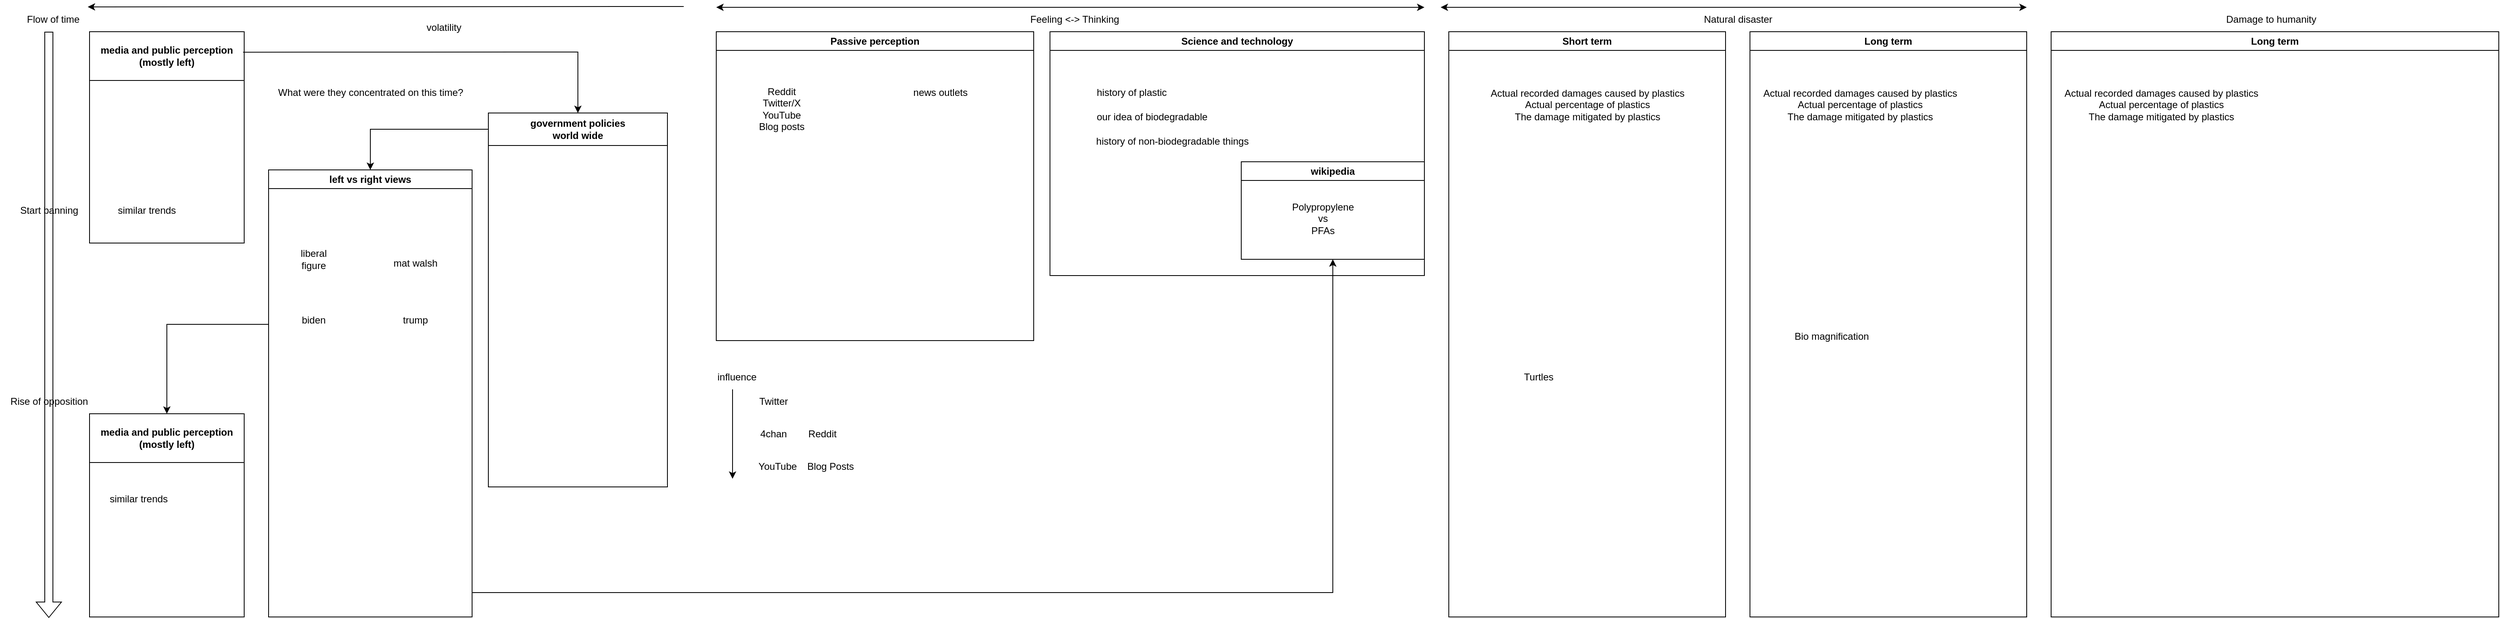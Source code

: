 <mxfile>
    <diagram name="Page-1" id="MParIuoNIg__FLWPauNw">
        <mxGraphModel dx="1577" dy="1737" grid="1" gridSize="10" guides="1" tooltips="1" connect="1" arrows="1" fold="1" page="1" pageScale="1" pageWidth="850" pageHeight="1100" math="0" shadow="0">
            <root>
                <mxCell id="0"/>
                <mxCell id="1" parent="0"/>
                <mxCell id="y-And4JA3FhRlG04yR8b-1" value="" style="shape=flexArrow;endArrow=classic;html=1;rounded=0;" parent="1" edge="1">
                    <mxGeometry width="50" height="50" relative="1" as="geometry">
                        <mxPoint x="80" y="40" as="sourcePoint"/>
                        <mxPoint x="80" y="761.143" as="targetPoint"/>
                    </mxGeometry>
                </mxCell>
                <mxCell id="y-And4JA3FhRlG04yR8b-2" value="Flow of time" style="text;html=1;align=center;verticalAlign=middle;resizable=0;points=[];autosize=1;strokeColor=none;fillColor=none;" parent="1" vertex="1">
                    <mxGeometry x="40" y="10" width="90" height="30" as="geometry"/>
                </mxCell>
                <mxCell id="y-And4JA3FhRlG04yR8b-34" style="edgeStyle=orthogonalEdgeStyle;rounded=0;orthogonalLoop=1;jettySize=auto;html=1;entryX=0.5;entryY=0;entryDx=0;entryDy=0;" parent="1" source="y-And4JA3FhRlG04yR8b-7" target="y-And4JA3FhRlG04yR8b-26" edge="1">
                    <mxGeometry relative="1" as="geometry">
                        <Array as="points">
                            <mxPoint x="225" y="400"/>
                        </Array>
                    </mxGeometry>
                </mxCell>
                <mxCell id="y-And4JA3FhRlG04yR8b-51" style="edgeStyle=orthogonalEdgeStyle;rounded=0;orthogonalLoop=1;jettySize=auto;html=1;entryX=0.5;entryY=1;entryDx=0;entryDy=0;" parent="1" source="y-And4JA3FhRlG04yR8b-7" target="y-And4JA3FhRlG04yR8b-5" edge="1">
                    <mxGeometry relative="1" as="geometry">
                        <mxPoint x="1520" y="620" as="targetPoint"/>
                        <Array as="points">
                            <mxPoint x="1658" y="730"/>
                        </Array>
                    </mxGeometry>
                </mxCell>
                <mxCell id="y-And4JA3FhRlG04yR8b-7" value="left vs right views" style="swimlane;whiteSpace=wrap;html=1;" parent="1" vertex="1">
                    <mxGeometry x="350" y="210" width="250" height="550" as="geometry"/>
                </mxCell>
                <mxCell id="y-And4JA3FhRlG04yR8b-12" value="mat walsh" style="text;html=1;align=center;verticalAlign=middle;resizable=0;points=[];autosize=1;strokeColor=none;fillColor=none;" parent="y-And4JA3FhRlG04yR8b-7" vertex="1">
                    <mxGeometry x="140" y="100" width="80" height="30" as="geometry"/>
                </mxCell>
                <mxCell id="y-And4JA3FhRlG04yR8b-13" value="trump" style="text;html=1;align=center;verticalAlign=middle;resizable=0;points=[];autosize=1;strokeColor=none;fillColor=none;" parent="y-And4JA3FhRlG04yR8b-7" vertex="1">
                    <mxGeometry x="150" y="170" width="60" height="30" as="geometry"/>
                </mxCell>
                <mxCell id="y-And4JA3FhRlG04yR8b-14" value="liberal&lt;br&gt;figure" style="text;html=1;align=center;verticalAlign=middle;resizable=0;points=[];autosize=1;strokeColor=none;fillColor=none;" parent="y-And4JA3FhRlG04yR8b-7" vertex="1">
                    <mxGeometry x="25" y="90" width="60" height="40" as="geometry"/>
                </mxCell>
                <mxCell id="y-And4JA3FhRlG04yR8b-15" value="biden" style="text;html=1;align=center;verticalAlign=middle;resizable=0;points=[];autosize=1;strokeColor=none;fillColor=none;" parent="y-And4JA3FhRlG04yR8b-7" vertex="1">
                    <mxGeometry x="30" y="170" width="50" height="30" as="geometry"/>
                </mxCell>
                <mxCell id="y-And4JA3FhRlG04yR8b-10" value="media and public perception (mostly left)" style="swimlane;whiteSpace=wrap;html=1;startSize=60;" parent="1" vertex="1">
                    <mxGeometry x="130" y="40" width="190" height="260" as="geometry"/>
                </mxCell>
                <mxCell id="y-And4JA3FhRlG04yR8b-17" value="similar trends" style="text;html=1;align=center;verticalAlign=middle;resizable=0;points=[];autosize=1;strokeColor=none;fillColor=none;" parent="y-And4JA3FhRlG04yR8b-10" vertex="1">
                    <mxGeometry x="20" y="205" width="100" height="30" as="geometry"/>
                </mxCell>
                <mxCell id="y-And4JA3FhRlG04yR8b-11" value="Science and technology" style="swimlane;whiteSpace=wrap;html=1;" parent="1" vertex="1">
                    <mxGeometry x="1310" y="40" width="460" height="300" as="geometry">
                        <mxRectangle x="870" y="40" width="180" height="30" as="alternateBounds"/>
                    </mxGeometry>
                </mxCell>
                <mxCell id="y-And4JA3FhRlG04yR8b-5" value="wikipedia" style="swimlane;whiteSpace=wrap;html=1;" parent="y-And4JA3FhRlG04yR8b-11" vertex="1">
                    <mxGeometry x="235" y="160" width="225" height="120" as="geometry"/>
                </mxCell>
                <mxCell id="y-And4JA3FhRlG04yR8b-6" value="Polypropylene&lt;br&gt;vs&lt;br&gt;PFAs" style="text;html=1;align=center;verticalAlign=middle;resizable=0;points=[];autosize=1;strokeColor=none;fillColor=none;" parent="y-And4JA3FhRlG04yR8b-5" vertex="1">
                    <mxGeometry x="50" y="40" width="100" height="60" as="geometry"/>
                </mxCell>
                <mxCell id="y-And4JA3FhRlG04yR8b-19" value="history of plastic" style="text;html=1;align=center;verticalAlign=middle;resizable=0;points=[];autosize=1;strokeColor=none;fillColor=none;" parent="y-And4JA3FhRlG04yR8b-11" vertex="1">
                    <mxGeometry x="45" y="60" width="110" height="30" as="geometry"/>
                </mxCell>
                <mxCell id="y-And4JA3FhRlG04yR8b-20" value="our idea of biodegradable" style="text;html=1;align=center;verticalAlign=middle;resizable=0;points=[];autosize=1;strokeColor=none;fillColor=none;" parent="y-And4JA3FhRlG04yR8b-11" vertex="1">
                    <mxGeometry x="45" y="90" width="160" height="30" as="geometry"/>
                </mxCell>
                <mxCell id="y-And4JA3FhRlG04yR8b-21" value="history of non-biodegradable things" style="text;html=1;align=center;verticalAlign=middle;resizable=0;points=[];autosize=1;strokeColor=none;fillColor=none;" parent="y-And4JA3FhRlG04yR8b-11" vertex="1">
                    <mxGeometry x="40" y="120" width="220" height="30" as="geometry"/>
                </mxCell>
                <mxCell id="y-And4JA3FhRlG04yR8b-33" style="edgeStyle=orthogonalEdgeStyle;rounded=0;orthogonalLoop=1;jettySize=auto;html=1;entryX=0.5;entryY=0;entryDx=0;entryDy=0;" parent="1" source="y-And4JA3FhRlG04yR8b-16" target="y-And4JA3FhRlG04yR8b-7" edge="1">
                    <mxGeometry relative="1" as="geometry">
                        <Array as="points">
                            <mxPoint x="475" y="160"/>
                        </Array>
                    </mxGeometry>
                </mxCell>
                <mxCell id="y-And4JA3FhRlG04yR8b-16" value="government policies&lt;br&gt;world wide" style="swimlane;whiteSpace=wrap;html=1;startSize=40;" parent="1" vertex="1">
                    <mxGeometry x="620" y="140" width="220" height="460" as="geometry"/>
                </mxCell>
                <mxCell id="y-And4JA3FhRlG04yR8b-18" value="Passive perception" style="swimlane;whiteSpace=wrap;html=1;" parent="1" vertex="1">
                    <mxGeometry x="900" y="40" width="390" height="380" as="geometry"/>
                </mxCell>
                <mxCell id="y-And4JA3FhRlG04yR8b-22" value="Reddit&lt;br&gt;Twitter/X&lt;br&gt;YouTube&lt;br&gt;Blog posts" style="text;html=1;align=center;verticalAlign=middle;resizable=0;points=[];autosize=1;strokeColor=none;fillColor=none;" parent="y-And4JA3FhRlG04yR8b-18" vertex="1">
                    <mxGeometry x="40" y="60" width="80" height="70" as="geometry"/>
                </mxCell>
                <mxCell id="2" value="news outlets" style="text;html=1;align=center;verticalAlign=middle;resizable=0;points=[];autosize=1;strokeColor=none;fillColor=none;" parent="y-And4JA3FhRlG04yR8b-18" vertex="1">
                    <mxGeometry x="230" y="60" width="90" height="30" as="geometry"/>
                </mxCell>
                <mxCell id="y-And4JA3FhRlG04yR8b-23" value="Start banning" style="text;html=1;align=center;verticalAlign=middle;resizable=0;points=[];autosize=1;strokeColor=none;fillColor=none;" parent="1" vertex="1">
                    <mxGeometry x="30" y="245" width="100" height="30" as="geometry"/>
                </mxCell>
                <mxCell id="y-And4JA3FhRlG04yR8b-25" value="Rise of opposition" style="text;html=1;align=center;verticalAlign=middle;resizable=0;points=[];autosize=1;strokeColor=none;fillColor=none;" parent="1" vertex="1">
                    <mxGeometry x="20" y="480" width="120" height="30" as="geometry"/>
                </mxCell>
                <mxCell id="y-And4JA3FhRlG04yR8b-26" value="media and public perception (mostly left)" style="swimlane;whiteSpace=wrap;html=1;startSize=60;" parent="1" vertex="1">
                    <mxGeometry x="130" y="510" width="190" height="250" as="geometry">
                        <mxRectangle x="130" y="540" width="270" height="60" as="alternateBounds"/>
                    </mxGeometry>
                </mxCell>
                <mxCell id="y-And4JA3FhRlG04yR8b-27" value="similar trends" style="text;html=1;align=center;verticalAlign=middle;resizable=0;points=[];autosize=1;strokeColor=none;fillColor=none;" parent="y-And4JA3FhRlG04yR8b-26" vertex="1">
                    <mxGeometry x="10" y="90" width="100" height="30" as="geometry"/>
                </mxCell>
                <mxCell id="y-And4JA3FhRlG04yR8b-28" value="What were they concentrated on this time?" style="text;html=1;align=center;verticalAlign=middle;resizable=0;points=[];autosize=1;strokeColor=none;fillColor=none;" parent="1" vertex="1">
                    <mxGeometry x="350" y="100" width="250" height="30" as="geometry"/>
                </mxCell>
                <mxCell id="y-And4JA3FhRlG04yR8b-30" value="volatility" style="text;html=1;align=center;verticalAlign=middle;resizable=0;points=[];autosize=1;strokeColor=none;fillColor=none;" parent="1" vertex="1">
                    <mxGeometry x="530" y="20" width="70" height="30" as="geometry"/>
                </mxCell>
                <mxCell id="y-And4JA3FhRlG04yR8b-31" value="" style="endArrow=classic;html=1;rounded=0;entryX=0.976;entryY=-0.017;entryDx=0;entryDy=0;entryPerimeter=0;" parent="1" target="y-And4JA3FhRlG04yR8b-2" edge="1">
                    <mxGeometry width="50" height="50" relative="1" as="geometry">
                        <mxPoint x="860" y="9" as="sourcePoint"/>
                        <mxPoint x="210" y="-100" as="targetPoint"/>
                    </mxGeometry>
                </mxCell>
                <mxCell id="y-And4JA3FhRlG04yR8b-32" value="" style="endArrow=classic;html=1;rounded=0;exitX=0.993;exitY=0.097;exitDx=0;exitDy=0;exitPerimeter=0;entryX=0.5;entryY=0;entryDx=0;entryDy=0;" parent="1" source="y-And4JA3FhRlG04yR8b-10" target="y-And4JA3FhRlG04yR8b-16" edge="1">
                    <mxGeometry width="50" height="50" relative="1" as="geometry">
                        <mxPoint x="740" y="450" as="sourcePoint"/>
                        <mxPoint x="790" y="400" as="targetPoint"/>
                        <Array as="points">
                            <mxPoint x="730" y="65"/>
                        </Array>
                    </mxGeometry>
                </mxCell>
                <mxCell id="y-And4JA3FhRlG04yR8b-35" value="" style="endArrow=classic;html=1;rounded=0;entryX=0.976;entryY=-0.017;entryDx=0;entryDy=0;entryPerimeter=0;startArrow=classic;startFill=1;" parent="1" edge="1">
                    <mxGeometry width="50" height="50" relative="1" as="geometry">
                        <mxPoint x="1770" y="10" as="sourcePoint"/>
                        <mxPoint x="900" y="10" as="targetPoint"/>
                    </mxGeometry>
                </mxCell>
                <mxCell id="y-And4JA3FhRlG04yR8b-36" value="Feeling &amp;lt;-&amp;gt; Thinking" style="text;html=1;align=center;verticalAlign=middle;resizable=0;points=[];autosize=1;strokeColor=none;fillColor=none;" parent="1" vertex="1">
                    <mxGeometry x="1270" y="10" width="140" height="30" as="geometry"/>
                </mxCell>
                <mxCell id="y-And4JA3FhRlG04yR8b-37" value="" style="endArrow=classic;html=1;rounded=0;startArrow=classic;startFill=1;" parent="1" edge="1">
                    <mxGeometry width="50" height="50" relative="1" as="geometry">
                        <mxPoint x="1790" y="10" as="sourcePoint"/>
                        <mxPoint x="2510" y="10" as="targetPoint"/>
                    </mxGeometry>
                </mxCell>
                <mxCell id="y-And4JA3FhRlG04yR8b-38" value="Natural disaster" style="text;html=1;align=center;verticalAlign=middle;resizable=0;points=[];autosize=1;strokeColor=none;fillColor=none;" parent="1" vertex="1">
                    <mxGeometry x="2100" y="10" width="110" height="30" as="geometry"/>
                </mxCell>
                <mxCell id="y-And4JA3FhRlG04yR8b-39" value="Short term" style="swimlane;whiteSpace=wrap;html=1;" parent="1" vertex="1">
                    <mxGeometry x="1800" y="40" width="340" height="720" as="geometry">
                        <mxRectangle x="870" y="40" width="180" height="30" as="alternateBounds"/>
                    </mxGeometry>
                </mxCell>
                <mxCell id="y-And4JA3FhRlG04yR8b-42" value="Actual recorded damages caused by plastics&lt;br&gt;Actual percentage of plastics&lt;br&gt;The damage mitigated by plastics" style="text;html=1;align=center;verticalAlign=middle;resizable=0;points=[];autosize=1;strokeColor=none;fillColor=none;" parent="y-And4JA3FhRlG04yR8b-39" vertex="1">
                    <mxGeometry x="35" y="60" width="270" height="60" as="geometry"/>
                </mxCell>
                <mxCell id="y-And4JA3FhRlG04yR8b-60" value="Turtles" style="text;html=1;align=center;verticalAlign=middle;resizable=0;points=[];autosize=1;strokeColor=none;fillColor=none;" parent="y-And4JA3FhRlG04yR8b-39" vertex="1">
                    <mxGeometry x="80" y="410" width="60" height="30" as="geometry"/>
                </mxCell>
                <mxCell id="y-And4JA3FhRlG04yR8b-45" value="Long term" style="swimlane;whiteSpace=wrap;html=1;" parent="1" vertex="1">
                    <mxGeometry x="2170" y="40" width="340" height="720" as="geometry">
                        <mxRectangle x="870" y="40" width="180" height="30" as="alternateBounds"/>
                    </mxGeometry>
                </mxCell>
                <mxCell id="y-And4JA3FhRlG04yR8b-46" value="Actual recorded damages caused by plastics&lt;br&gt;Actual percentage of plastics&lt;br&gt;The damage mitigated by plastics" style="text;html=1;align=center;verticalAlign=middle;resizable=0;points=[];autosize=1;strokeColor=none;fillColor=none;" parent="y-And4JA3FhRlG04yR8b-45" vertex="1">
                    <mxGeometry y="60" width="270" height="60" as="geometry"/>
                </mxCell>
                <mxCell id="y-And4JA3FhRlG04yR8b-59" value="Bio magnification" style="text;html=1;align=center;verticalAlign=middle;resizable=0;points=[];autosize=1;strokeColor=none;fillColor=none;" parent="y-And4JA3FhRlG04yR8b-45" vertex="1">
                    <mxGeometry x="40" y="360" width="120" height="30" as="geometry"/>
                </mxCell>
                <mxCell id="y-And4JA3FhRlG04yR8b-48" value="Damage to humanity" style="text;html=1;align=center;verticalAlign=middle;resizable=0;points=[];autosize=1;strokeColor=none;fillColor=none;" parent="1" vertex="1">
                    <mxGeometry x="2740" y="10" width="140" height="30" as="geometry"/>
                </mxCell>
                <mxCell id="y-And4JA3FhRlG04yR8b-49" value="Long term" style="swimlane;whiteSpace=wrap;html=1;" parent="1" vertex="1">
                    <mxGeometry x="2540" y="40" width="550" height="720" as="geometry">
                        <mxRectangle x="870" y="40" width="180" height="30" as="alternateBounds"/>
                    </mxGeometry>
                </mxCell>
                <mxCell id="y-And4JA3FhRlG04yR8b-50" value="Actual recorded damages caused by plastics&lt;br&gt;Actual percentage of plastics&lt;br&gt;The damage mitigated by plastics" style="text;html=1;align=center;verticalAlign=middle;resizable=0;points=[];autosize=1;strokeColor=none;fillColor=none;" parent="y-And4JA3FhRlG04yR8b-49" vertex="1">
                    <mxGeometry y="60" width="270" height="60" as="geometry"/>
                </mxCell>
                <mxCell id="y-And4JA3FhRlG04yR8b-52" value="Reddit" style="text;html=1;align=center;verticalAlign=middle;resizable=0;points=[];autosize=1;strokeColor=none;fillColor=none;" parent="1" vertex="1">
                    <mxGeometry x="1000" y="520" width="60" height="30" as="geometry"/>
                </mxCell>
                <mxCell id="y-And4JA3FhRlG04yR8b-53" value="Twitter" style="text;html=1;align=center;verticalAlign=middle;resizable=0;points=[];autosize=1;strokeColor=none;fillColor=none;" parent="1" vertex="1">
                    <mxGeometry x="940" y="480" width="60" height="30" as="geometry"/>
                </mxCell>
                <mxCell id="y-And4JA3FhRlG04yR8b-54" value="YouTube" style="text;html=1;align=center;verticalAlign=middle;resizable=0;points=[];autosize=1;strokeColor=none;fillColor=none;" parent="1" vertex="1">
                    <mxGeometry x="940" y="560" width="70" height="30" as="geometry"/>
                </mxCell>
                <mxCell id="y-And4JA3FhRlG04yR8b-55" value="4chan" style="text;html=1;align=center;verticalAlign=middle;resizable=0;points=[];autosize=1;strokeColor=none;fillColor=none;" parent="1" vertex="1">
                    <mxGeometry x="940" y="520" width="60" height="30" as="geometry"/>
                </mxCell>
                <mxCell id="y-And4JA3FhRlG04yR8b-56" value="Blog Posts" style="text;html=1;align=center;verticalAlign=middle;resizable=0;points=[];autosize=1;strokeColor=none;fillColor=none;" parent="1" vertex="1">
                    <mxGeometry x="1000" y="560" width="80" height="30" as="geometry"/>
                </mxCell>
                <mxCell id="y-And4JA3FhRlG04yR8b-57" value="" style="endArrow=classic;html=1;rounded=0;" parent="1" edge="1">
                    <mxGeometry width="50" height="50" relative="1" as="geometry">
                        <mxPoint x="920" y="480" as="sourcePoint"/>
                        <mxPoint x="920" y="590" as="targetPoint"/>
                    </mxGeometry>
                </mxCell>
                <mxCell id="y-And4JA3FhRlG04yR8b-58" value="influence" style="text;html=1;align=center;verticalAlign=middle;resizable=0;points=[];autosize=1;strokeColor=none;fillColor=none;" parent="1" vertex="1">
                    <mxGeometry x="890" y="450" width="70" height="30" as="geometry"/>
                </mxCell>
            </root>
        </mxGraphModel>
    </diagram>
</mxfile>
